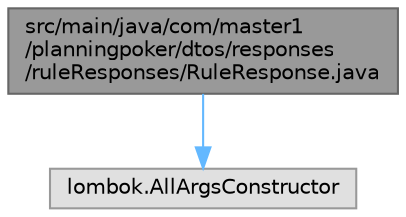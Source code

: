 digraph "src/main/java/com/master1/planningpoker/dtos/responses/ruleResponses/RuleResponse.java"
{
 // LATEX_PDF_SIZE
  bgcolor="transparent";
  edge [fontname=Helvetica,fontsize=10,labelfontname=Helvetica,labelfontsize=10];
  node [fontname=Helvetica,fontsize=10,shape=box,height=0.2,width=0.4];
  Node1 [id="Node000001",label="src/main/java/com/master1\l/planningpoker/dtos/responses\l/ruleResponses/RuleResponse.java",height=0.2,width=0.4,color="gray40", fillcolor="grey60", style="filled", fontcolor="black",tooltip=" "];
  Node1 -> Node2 [id="edge1_Node000001_Node000002",color="steelblue1",style="solid",tooltip=" "];
  Node2 [id="Node000002",label="lombok.AllArgsConstructor",height=0.2,width=0.4,color="grey60", fillcolor="#E0E0E0", style="filled",tooltip=" "];
}
